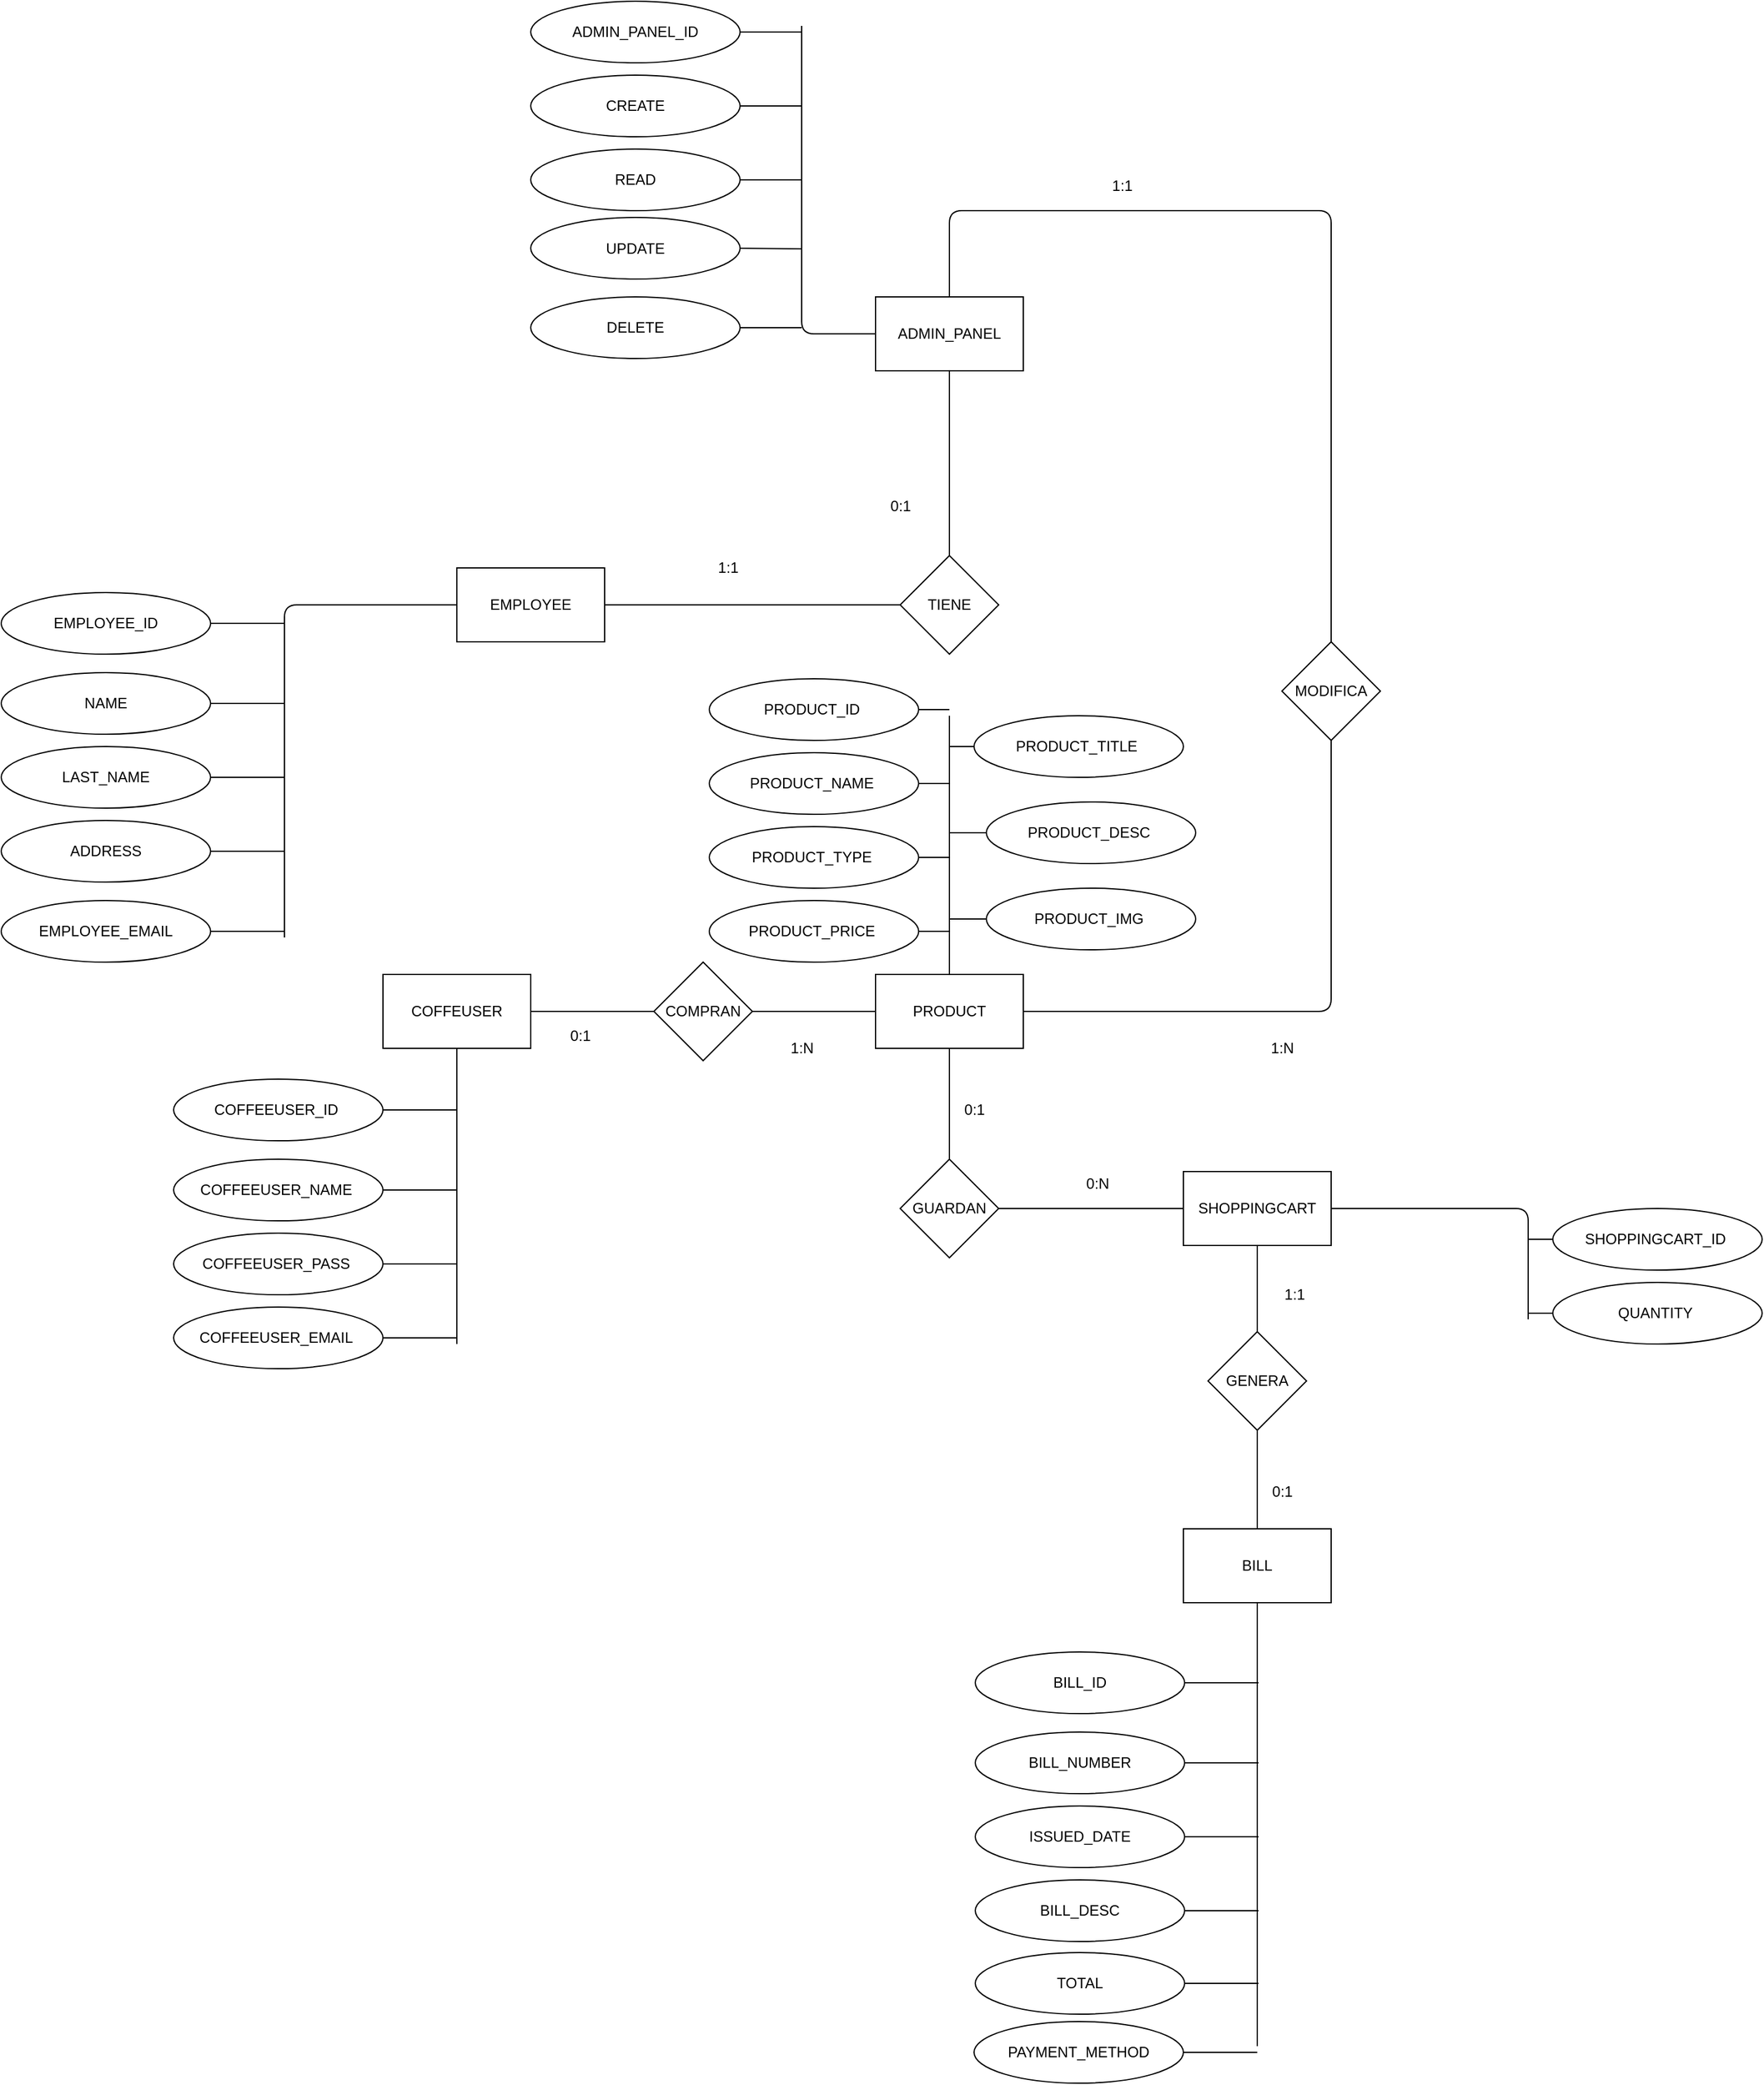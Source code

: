 <mxfile version="14.1.8" type="device"><diagram id="bRnfBLol4B7vdj-r4HLI" name="Página-1"><mxGraphModel dx="1857" dy="2025" grid="1" gridSize="10" guides="1" tooltips="1" connect="1" arrows="1" fold="1" page="1" pageScale="1" pageWidth="827" pageHeight="1169" math="0" shadow="0"><root><mxCell id="0"/><mxCell id="1" parent="0"/><mxCell id="nM8ygPVyslnDhc1QaQLG-29" value="COFFEUSER" style="rounded=0;whiteSpace=wrap;html=1;" vertex="1" parent="1"><mxGeometry x="-60" y="30" width="120" height="60" as="geometry"/></mxCell><mxCell id="nM8ygPVyslnDhc1QaQLG-31" value="PRODUCT" style="rounded=0;whiteSpace=wrap;html=1;" vertex="1" parent="1"><mxGeometry x="340" y="30" width="120" height="60" as="geometry"/></mxCell><mxCell id="nM8ygPVyslnDhc1QaQLG-34" value="COMPRAN" style="rhombus;whiteSpace=wrap;html=1;" vertex="1" parent="1"><mxGeometry x="160" y="20" width="80" height="80" as="geometry"/></mxCell><mxCell id="nM8ygPVyslnDhc1QaQLG-35" value="SHOPPINGCART" style="rounded=0;whiteSpace=wrap;html=1;" vertex="1" parent="1"><mxGeometry x="590" y="190" width="120" height="60" as="geometry"/></mxCell><mxCell id="nM8ygPVyslnDhc1QaQLG-39" value="ADMIN_PANEL" style="rounded=0;whiteSpace=wrap;html=1;" vertex="1" parent="1"><mxGeometry x="340" y="-520" width="120" height="60" as="geometry"/></mxCell><mxCell id="nM8ygPVyslnDhc1QaQLG-40" value="TIENE" style="rhombus;whiteSpace=wrap;html=1;" vertex="1" parent="1"><mxGeometry x="360" y="-310" width="80" height="80" as="geometry"/></mxCell><mxCell id="nM8ygPVyslnDhc1QaQLG-47" value="" style="endArrow=none;html=1;entryX=0;entryY=0.5;entryDx=0;entryDy=0;exitX=1;exitY=0.5;exitDx=0;exitDy=0;" edge="1" parent="1" target="nM8ygPVyslnDhc1QaQLG-31"><mxGeometry width="50" height="50" relative="1" as="geometry"><mxPoint x="240" y="60" as="sourcePoint"/><mxPoint x="200" y="-110" as="targetPoint"/></mxGeometry></mxCell><mxCell id="nM8ygPVyslnDhc1QaQLG-52" value="" style="endArrow=none;html=1;entryX=0.5;entryY=1;entryDx=0;entryDy=0;exitX=0.5;exitY=0;exitDx=0;exitDy=0;" edge="1" parent="1" source="nM8ygPVyslnDhc1QaQLG-40" target="nM8ygPVyslnDhc1QaQLG-39"><mxGeometry width="50" height="50" relative="1" as="geometry"><mxPoint x="270" y="-140" as="sourcePoint"/><mxPoint x="340" y="-210" as="targetPoint"/></mxGeometry></mxCell><mxCell id="nM8ygPVyslnDhc1QaQLG-60" value="" style="endArrow=none;html=1;entryX=1;entryY=0.5;entryDx=0;entryDy=0;exitX=0;exitY=0.5;exitDx=0;exitDy=0;" edge="1" parent="1" source="nM8ygPVyslnDhc1QaQLG-34" target="nM8ygPVyslnDhc1QaQLG-29"><mxGeometry width="50" height="50" relative="1" as="geometry"><mxPoint x="140" y="220" as="sourcePoint"/><mxPoint x="190" y="170" as="targetPoint"/></mxGeometry></mxCell><mxCell id="nM8ygPVyslnDhc1QaQLG-63" value="GENERA" style="rhombus;whiteSpace=wrap;html=1;" vertex="1" parent="1"><mxGeometry x="610" y="320" width="80" height="80" as="geometry"/></mxCell><mxCell id="nM8ygPVyslnDhc1QaQLG-64" value="BILL" style="rounded=0;whiteSpace=wrap;html=1;" vertex="1" parent="1"><mxGeometry x="590" y="480" width="120" height="60" as="geometry"/></mxCell><mxCell id="nM8ygPVyslnDhc1QaQLG-65" value="" style="endArrow=none;html=1;entryX=0.5;entryY=1;entryDx=0;entryDy=0;exitX=0.5;exitY=0;exitDx=0;exitDy=0;" edge="1" parent="1" source="nM8ygPVyslnDhc1QaQLG-63" target="nM8ygPVyslnDhc1QaQLG-35"><mxGeometry width="50" height="50" relative="1" as="geometry"><mxPoint x="720" y="330" as="sourcePoint"/><mxPoint x="820" y="330" as="targetPoint"/></mxGeometry></mxCell><mxCell id="nM8ygPVyslnDhc1QaQLG-66" value="" style="endArrow=none;html=1;entryX=0.5;entryY=1;entryDx=0;entryDy=0;exitX=0.5;exitY=0;exitDx=0;exitDy=0;" edge="1" parent="1" source="nM8ygPVyslnDhc1QaQLG-64" target="nM8ygPVyslnDhc1QaQLG-63"><mxGeometry width="50" height="50" relative="1" as="geometry"><mxPoint x="780" y="460" as="sourcePoint"/><mxPoint x="880" y="460" as="targetPoint"/></mxGeometry></mxCell><mxCell id="nM8ygPVyslnDhc1QaQLG-75" value="GUARDAN" style="rhombus;whiteSpace=wrap;html=1;" vertex="1" parent="1"><mxGeometry x="360" y="180" width="80" height="80" as="geometry"/></mxCell><mxCell id="nM8ygPVyslnDhc1QaQLG-76" value="" style="endArrow=none;html=1;entryX=0;entryY=0.5;entryDx=0;entryDy=0;exitX=1;exitY=0.5;exitDx=0;exitDy=0;" edge="1" parent="1" source="nM8ygPVyslnDhc1QaQLG-75" target="nM8ygPVyslnDhc1QaQLG-35"><mxGeometry width="50" height="50" relative="1" as="geometry"><mxPoint x="470" y="270" as="sourcePoint"/><mxPoint x="520" y="220" as="targetPoint"/></mxGeometry></mxCell><mxCell id="nM8ygPVyslnDhc1QaQLG-77" value="" style="endArrow=none;html=1;entryX=0.5;entryY=1;entryDx=0;entryDy=0;exitX=0.5;exitY=0;exitDx=0;exitDy=0;" edge="1" parent="1" source="nM8ygPVyslnDhc1QaQLG-75" target="nM8ygPVyslnDhc1QaQLG-31"><mxGeometry width="50" height="50" relative="1" as="geometry"><mxPoint x="360" y="300" as="sourcePoint"/><mxPoint x="410" y="250" as="targetPoint"/></mxGeometry></mxCell><mxCell id="nM8ygPVyslnDhc1QaQLG-80" value="EMPLOYEE" style="rounded=0;whiteSpace=wrap;html=1;" vertex="1" parent="1"><mxGeometry y="-300" width="120" height="60" as="geometry"/></mxCell><mxCell id="nM8ygPVyslnDhc1QaQLG-81" value="" style="endArrow=none;html=1;entryX=0;entryY=0.5;entryDx=0;entryDy=0;exitX=1;exitY=0.5;exitDx=0;exitDy=0;" edge="1" parent="1" source="nM8ygPVyslnDhc1QaQLG-80" target="nM8ygPVyslnDhc1QaQLG-40"><mxGeometry width="50" height="50" relative="1" as="geometry"><mxPoint x="-180" y="-150" as="sourcePoint"/><mxPoint x="-130" y="-200" as="targetPoint"/></mxGeometry></mxCell><mxCell id="nM8ygPVyslnDhc1QaQLG-82" value="MODIFICA" style="rhombus;whiteSpace=wrap;html=1;" vertex="1" parent="1"><mxGeometry x="670" y="-240" width="80" height="80" as="geometry"/></mxCell><mxCell id="nM8ygPVyslnDhc1QaQLG-83" value="" style="endArrow=none;html=1;exitX=1;exitY=0.5;exitDx=0;exitDy=0;entryX=0.5;entryY=1;entryDx=0;entryDy=0;" edge="1" parent="1" source="nM8ygPVyslnDhc1QaQLG-31" target="nM8ygPVyslnDhc1QaQLG-82"><mxGeometry width="50" height="50" relative="1" as="geometry"><mxPoint x="520" y="70" as="sourcePoint"/><mxPoint x="570" y="20" as="targetPoint"/><Array as="points"><mxPoint x="710" y="60"/></Array></mxGeometry></mxCell><mxCell id="nM8ygPVyslnDhc1QaQLG-84" value="" style="endArrow=none;html=1;exitX=0.5;exitY=0;exitDx=0;exitDy=0;entryX=0.5;entryY=0;entryDx=0;entryDy=0;" edge="1" parent="1" source="nM8ygPVyslnDhc1QaQLG-82" target="nM8ygPVyslnDhc1QaQLG-39"><mxGeometry width="50" height="50" relative="1" as="geometry"><mxPoint x="620" y="-360" as="sourcePoint"/><mxPoint x="670" y="-410" as="targetPoint"/><Array as="points"><mxPoint x="710" y="-590"/><mxPoint x="400" y="-590"/></Array></mxGeometry></mxCell><mxCell id="nM8ygPVyslnDhc1QaQLG-87" value="0:1" style="text;html=1;align=center;verticalAlign=middle;resizable=0;points=[];autosize=1;" vertex="1" parent="1"><mxGeometry x="345" y="-360" width="30" height="20" as="geometry"/></mxCell><mxCell id="nM8ygPVyslnDhc1QaQLG-89" value="1:N" style="text;html=1;align=center;verticalAlign=middle;resizable=0;points=[];autosize=1;" vertex="1" parent="1"><mxGeometry x="655" y="80" width="30" height="20" as="geometry"/></mxCell><mxCell id="nM8ygPVyslnDhc1QaQLG-90" value="1:N" style="text;html=1;align=center;verticalAlign=middle;resizable=0;points=[];autosize=1;" vertex="1" parent="1"><mxGeometry x="265" y="80" width="30" height="20" as="geometry"/></mxCell><mxCell id="nM8ygPVyslnDhc1QaQLG-91" value="0:1" style="text;html=1;align=center;verticalAlign=middle;resizable=0;points=[];autosize=1;" vertex="1" parent="1"><mxGeometry x="85" y="70" width="30" height="20" as="geometry"/></mxCell><mxCell id="nM8ygPVyslnDhc1QaQLG-92" value="1:1" style="text;html=1;align=center;verticalAlign=middle;resizable=0;points=[];autosize=1;" vertex="1" parent="1"><mxGeometry x="205" y="-310" width="30" height="20" as="geometry"/></mxCell><mxCell id="nM8ygPVyslnDhc1QaQLG-93" value="0:1" style="text;html=1;align=center;verticalAlign=middle;resizable=0;points=[];autosize=1;" vertex="1" parent="1"><mxGeometry x="405" y="130" width="30" height="20" as="geometry"/></mxCell><mxCell id="nM8ygPVyslnDhc1QaQLG-94" value="0:N" style="text;html=1;align=center;verticalAlign=middle;resizable=0;points=[];autosize=1;" vertex="1" parent="1"><mxGeometry x="505" y="190" width="30" height="20" as="geometry"/></mxCell><mxCell id="nM8ygPVyslnDhc1QaQLG-95" value="1:1" style="text;html=1;align=center;verticalAlign=middle;resizable=0;points=[];autosize=1;" vertex="1" parent="1"><mxGeometry x="665" y="280" width="30" height="20" as="geometry"/></mxCell><mxCell id="nM8ygPVyslnDhc1QaQLG-96" value="0:1" style="text;html=1;align=center;verticalAlign=middle;resizable=0;points=[];autosize=1;" vertex="1" parent="1"><mxGeometry x="655" y="440" width="30" height="20" as="geometry"/></mxCell><mxCell id="nM8ygPVyslnDhc1QaQLG-97" value="1:1" style="text;html=1;align=center;verticalAlign=middle;resizable=0;points=[];autosize=1;" vertex="1" parent="1"><mxGeometry x="525" y="-620" width="30" height="20" as="geometry"/></mxCell><mxCell id="nM8ygPVyslnDhc1QaQLG-98" value="" style="endArrow=none;html=1;entryX=0.5;entryY=1;entryDx=0;entryDy=0;" edge="1" parent="1" target="nM8ygPVyslnDhc1QaQLG-29"><mxGeometry width="50" height="50" relative="1" as="geometry"><mxPoint y="330" as="sourcePoint"/><mxPoint x="-60" y="210" as="targetPoint"/></mxGeometry></mxCell><mxCell id="nM8ygPVyslnDhc1QaQLG-99" value="" style="endArrow=none;html=1;exitX=1;exitY=0.5;exitDx=0;exitDy=0;" edge="1" parent="1" source="nM8ygPVyslnDhc1QaQLG-100"><mxGeometry width="50" height="50" relative="1" as="geometry"><mxPoint x="-60" y="140" as="sourcePoint"/><mxPoint y="140" as="targetPoint"/></mxGeometry></mxCell><mxCell id="nM8ygPVyslnDhc1QaQLG-100" value="COFFEEUSER_ID&amp;nbsp;" style="ellipse;whiteSpace=wrap;html=1;" vertex="1" parent="1"><mxGeometry x="-230" y="115" width="170" height="50" as="geometry"/></mxCell><mxCell id="nM8ygPVyslnDhc1QaQLG-101" value="" style="endArrow=none;html=1;exitX=1;exitY=0.5;exitDx=0;exitDy=0;" edge="1" parent="1" source="nM8ygPVyslnDhc1QaQLG-102"><mxGeometry width="50" height="50" relative="1" as="geometry"><mxPoint x="-60" y="205" as="sourcePoint"/><mxPoint y="205" as="targetPoint"/></mxGeometry></mxCell><mxCell id="nM8ygPVyslnDhc1QaQLG-102" value="COFFEEUSER_NAME&amp;nbsp;" style="ellipse;whiteSpace=wrap;html=1;" vertex="1" parent="1"><mxGeometry x="-230" y="180" width="170" height="50" as="geometry"/></mxCell><mxCell id="nM8ygPVyslnDhc1QaQLG-103" value="" style="endArrow=none;html=1;exitX=1;exitY=0.5;exitDx=0;exitDy=0;" edge="1" parent="1" source="nM8ygPVyslnDhc1QaQLG-104"><mxGeometry width="50" height="50" relative="1" as="geometry"><mxPoint x="-60" y="265" as="sourcePoint"/><mxPoint y="265" as="targetPoint"/></mxGeometry></mxCell><mxCell id="nM8ygPVyslnDhc1QaQLG-104" value="COFFEEUSER_PASS&amp;nbsp;" style="ellipse;whiteSpace=wrap;html=1;" vertex="1" parent="1"><mxGeometry x="-230" y="240" width="170" height="50" as="geometry"/></mxCell><mxCell id="nM8ygPVyslnDhc1QaQLG-105" value="" style="endArrow=none;html=1;exitX=1;exitY=0.5;exitDx=0;exitDy=0;" edge="1" parent="1" source="nM8ygPVyslnDhc1QaQLG-106"><mxGeometry width="50" height="50" relative="1" as="geometry"><mxPoint x="-60" y="325" as="sourcePoint"/><mxPoint y="325" as="targetPoint"/></mxGeometry></mxCell><mxCell id="nM8ygPVyslnDhc1QaQLG-106" value="COFFEEUSER_EMAIL&amp;nbsp;" style="ellipse;whiteSpace=wrap;html=1;" vertex="1" parent="1"><mxGeometry x="-230" y="300" width="170" height="50" as="geometry"/></mxCell><mxCell id="nM8ygPVyslnDhc1QaQLG-109" value="" style="endArrow=none;html=1;exitX=1;exitY=0.5;exitDx=0;exitDy=0;" edge="1" parent="1" source="nM8ygPVyslnDhc1QaQLG-35"><mxGeometry width="50" height="50" relative="1" as="geometry"><mxPoint x="740" y="270" as="sourcePoint"/><mxPoint x="870" y="310" as="targetPoint"/><Array as="points"><mxPoint x="870" y="220"/></Array></mxGeometry></mxCell><mxCell id="nM8ygPVyslnDhc1QaQLG-113" value="" style="endArrow=none;html=1;exitX=0;exitY=0.5;exitDx=0;exitDy=0;" edge="1" source="nM8ygPVyslnDhc1QaQLG-114" parent="1"><mxGeometry width="50" height="50" relative="1" as="geometry"><mxPoint x="1070" y="295" as="sourcePoint"/><mxPoint x="870" y="245" as="targetPoint"/></mxGeometry></mxCell><mxCell id="nM8ygPVyslnDhc1QaQLG-114" value="SHOPPINGCART_ID&amp;nbsp;" style="ellipse;whiteSpace=wrap;html=1;" vertex="1" parent="1"><mxGeometry x="890" y="220" width="170" height="50" as="geometry"/></mxCell><mxCell id="nM8ygPVyslnDhc1QaQLG-115" value="" style="endArrow=none;html=1;exitX=0;exitY=0.5;exitDx=0;exitDy=0;" edge="1" parent="1" source="nM8ygPVyslnDhc1QaQLG-116"><mxGeometry width="50" height="50" relative="1" as="geometry"><mxPoint x="1070" y="355" as="sourcePoint"/><mxPoint x="870" y="305" as="targetPoint"/></mxGeometry></mxCell><mxCell id="nM8ygPVyslnDhc1QaQLG-116" value="QUANTITY&amp;nbsp;" style="ellipse;whiteSpace=wrap;html=1;" vertex="1" parent="1"><mxGeometry x="890" y="280" width="170" height="50" as="geometry"/></mxCell><mxCell id="nM8ygPVyslnDhc1QaQLG-121" value="" style="endArrow=none;html=1;exitX=0.5;exitY=0;exitDx=0;exitDy=0;" edge="1" parent="1" source="nM8ygPVyslnDhc1QaQLG-31"><mxGeometry width="50" height="50" relative="1" as="geometry"><mxPoint x="390" y="10" as="sourcePoint"/><mxPoint x="400" y="-180" as="targetPoint"/><Array as="points"><mxPoint x="400" y="-40"/></Array></mxGeometry></mxCell><mxCell id="nM8ygPVyslnDhc1QaQLG-124" value="" style="endArrow=none;html=1;exitX=0;exitY=0.5;exitDx=0;exitDy=0;" edge="1" source="nM8ygPVyslnDhc1QaQLG-125" parent="1"><mxGeometry width="50" height="50" relative="1" as="geometry"><mxPoint x="600" y="-85" as="sourcePoint"/><mxPoint x="400" y="-155" as="targetPoint"/></mxGeometry></mxCell><mxCell id="nM8ygPVyslnDhc1QaQLG-125" value="PRODUCT_TITLE&amp;nbsp;" style="ellipse;whiteSpace=wrap;html=1;" vertex="1" parent="1"><mxGeometry x="420" y="-180" width="170" height="50" as="geometry"/></mxCell><mxCell id="nM8ygPVyslnDhc1QaQLG-128" value="" style="endArrow=none;html=1;exitX=0;exitY=0.5;exitDx=0;exitDy=0;" edge="1" source="nM8ygPVyslnDhc1QaQLG-129" parent="1"><mxGeometry width="50" height="50" relative="1" as="geometry"><mxPoint x="600" y="-25" as="sourcePoint"/><mxPoint x="400" y="-85" as="targetPoint"/></mxGeometry></mxCell><mxCell id="nM8ygPVyslnDhc1QaQLG-129" value="PRODUCT_DESC&amp;nbsp;" style="ellipse;whiteSpace=wrap;html=1;" vertex="1" parent="1"><mxGeometry x="430" y="-110" width="170" height="50" as="geometry"/></mxCell><mxCell id="nM8ygPVyslnDhc1QaQLG-130" value="" style="endArrow=none;html=1;exitX=0;exitY=0.5;exitDx=0;exitDy=0;" edge="1" source="nM8ygPVyslnDhc1QaQLG-131" parent="1"><mxGeometry width="50" height="50" relative="1" as="geometry"><mxPoint x="600" y="55" as="sourcePoint"/><mxPoint x="400" y="-15" as="targetPoint"/></mxGeometry></mxCell><mxCell id="nM8ygPVyslnDhc1QaQLG-131" value="PRODUCT_IMG&amp;nbsp;" style="ellipse;whiteSpace=wrap;html=1;" vertex="1" parent="1"><mxGeometry x="430" y="-40" width="170" height="50" as="geometry"/></mxCell><mxCell id="nM8ygPVyslnDhc1QaQLG-134" value="" style="endArrow=none;html=1;entryX=1;entryY=0.5;entryDx=0;entryDy=0;" edge="1" parent="1" target="nM8ygPVyslnDhc1QaQLG-135"><mxGeometry width="50" height="50" relative="1" as="geometry"><mxPoint x="400" y="-125" as="sourcePoint"/><mxPoint x="185" y="-105" as="targetPoint"/></mxGeometry></mxCell><mxCell id="nM8ygPVyslnDhc1QaQLG-135" value="PRODUCT_NAME&amp;nbsp;" style="ellipse;whiteSpace=wrap;html=1;" vertex="1" parent="1"><mxGeometry x="205" y="-150" width="170" height="50" as="geometry"/></mxCell><mxCell id="nM8ygPVyslnDhc1QaQLG-137" value="" style="endArrow=none;html=1;entryX=1;entryY=0.5;entryDx=0;entryDy=0;" edge="1" target="nM8ygPVyslnDhc1QaQLG-138" parent="1"><mxGeometry width="50" height="50" relative="1" as="geometry"><mxPoint x="400" y="-5" as="sourcePoint"/><mxPoint x="185" y="-5" as="targetPoint"/></mxGeometry></mxCell><mxCell id="nM8ygPVyslnDhc1QaQLG-138" value="PRODUCT_PRICE&amp;nbsp;" style="ellipse;whiteSpace=wrap;html=1;" vertex="1" parent="1"><mxGeometry x="205" y="-30" width="170" height="50" as="geometry"/></mxCell><mxCell id="nM8ygPVyslnDhc1QaQLG-139" value="" style="endArrow=none;html=1;entryX=1;entryY=0.5;entryDx=0;entryDy=0;" edge="1" target="nM8ygPVyslnDhc1QaQLG-140" parent="1"><mxGeometry width="50" height="50" relative="1" as="geometry"><mxPoint x="400" y="-185" as="sourcePoint"/><mxPoint x="185" y="-165" as="targetPoint"/></mxGeometry></mxCell><mxCell id="nM8ygPVyslnDhc1QaQLG-140" value="PRODUCT_ID&amp;nbsp;" style="ellipse;whiteSpace=wrap;html=1;" vertex="1" parent="1"><mxGeometry x="205" y="-210" width="170" height="50" as="geometry"/></mxCell><mxCell id="nM8ygPVyslnDhc1QaQLG-141" value="" style="endArrow=none;html=1;entryX=1;entryY=0.5;entryDx=0;entryDy=0;" edge="1" target="nM8ygPVyslnDhc1QaQLG-142" parent="1"><mxGeometry width="50" height="50" relative="1" as="geometry"><mxPoint x="400" y="-65" as="sourcePoint"/><mxPoint x="185" y="-55" as="targetPoint"/></mxGeometry></mxCell><mxCell id="nM8ygPVyslnDhc1QaQLG-142" value="PRODUCT_TYPE&amp;nbsp;" style="ellipse;whiteSpace=wrap;html=1;" vertex="1" parent="1"><mxGeometry x="205" y="-90" width="170" height="50" as="geometry"/></mxCell><mxCell id="nM8ygPVyslnDhc1QaQLG-143" value="" style="endArrow=none;html=1;entryX=0;entryY=0.5;entryDx=0;entryDy=0;" edge="1" parent="1" target="nM8ygPVyslnDhc1QaQLG-39"><mxGeometry width="50" height="50" relative="1" as="geometry"><mxPoint x="280" y="-740" as="sourcePoint"/><mxPoint x="280" y="-470" as="targetPoint"/><Array as="points"><mxPoint x="280" y="-490"/></Array></mxGeometry></mxCell><mxCell id="nM8ygPVyslnDhc1QaQLG-144" value="CREATE" style="ellipse;whiteSpace=wrap;html=1;" vertex="1" parent="1"><mxGeometry x="60" y="-700" width="170" height="50" as="geometry"/></mxCell><mxCell id="nM8ygPVyslnDhc1QaQLG-145" value="" style="endArrow=none;html=1;exitX=1;exitY=0.5;exitDx=0;exitDy=0;" edge="1" parent="1" source="nM8ygPVyslnDhc1QaQLG-144"><mxGeometry width="50" height="50" relative="1" as="geometry"><mxPoint x="250" y="-600" as="sourcePoint"/><mxPoint x="280" y="-675" as="targetPoint"/></mxGeometry></mxCell><mxCell id="nM8ygPVyslnDhc1QaQLG-146" value="READ" style="ellipse;whiteSpace=wrap;html=1;" vertex="1" parent="1"><mxGeometry x="60" y="-640" width="170" height="50" as="geometry"/></mxCell><mxCell id="nM8ygPVyslnDhc1QaQLG-147" value="" style="endArrow=none;html=1;exitX=1;exitY=0.5;exitDx=0;exitDy=0;" edge="1" source="nM8ygPVyslnDhc1QaQLG-146" parent="1"><mxGeometry width="50" height="50" relative="1" as="geometry"><mxPoint x="250" y="-540" as="sourcePoint"/><mxPoint x="280" y="-615" as="targetPoint"/></mxGeometry></mxCell><mxCell id="nM8ygPVyslnDhc1QaQLG-148" value="UPDATE" style="ellipse;whiteSpace=wrap;html=1;" vertex="1" parent="1"><mxGeometry x="60" y="-584.5" width="170" height="50" as="geometry"/></mxCell><mxCell id="nM8ygPVyslnDhc1QaQLG-149" value="" style="endArrow=none;html=1;exitX=1;exitY=0.5;exitDx=0;exitDy=0;" edge="1" source="nM8ygPVyslnDhc1QaQLG-148" parent="1"><mxGeometry width="50" height="50" relative="1" as="geometry"><mxPoint x="250" y="-484" as="sourcePoint"/><mxPoint x="280" y="-559" as="targetPoint"/></mxGeometry></mxCell><mxCell id="nM8ygPVyslnDhc1QaQLG-150" value="DELETE" style="ellipse;whiteSpace=wrap;html=1;" vertex="1" parent="1"><mxGeometry x="60" y="-520" width="170" height="50" as="geometry"/></mxCell><mxCell id="nM8ygPVyslnDhc1QaQLG-151" value="" style="endArrow=none;html=1;exitX=1;exitY=0.5;exitDx=0;exitDy=0;" edge="1" source="nM8ygPVyslnDhc1QaQLG-150" parent="1"><mxGeometry width="50" height="50" relative="1" as="geometry"><mxPoint x="250" y="-420" as="sourcePoint"/><mxPoint x="280" y="-495" as="targetPoint"/></mxGeometry></mxCell><mxCell id="nM8ygPVyslnDhc1QaQLG-153" value="" style="endArrow=none;html=1;exitX=1;exitY=0.5;exitDx=0;exitDy=0;" edge="1" source="nM8ygPVyslnDhc1QaQLG-154" parent="1"><mxGeometry width="50" height="50" relative="1" as="geometry"><mxPoint x="591" y="605" as="sourcePoint"/><mxPoint x="651" y="605" as="targetPoint"/></mxGeometry></mxCell><mxCell id="nM8ygPVyslnDhc1QaQLG-154" value="BILL_ID" style="ellipse;whiteSpace=wrap;html=1;" vertex="1" parent="1"><mxGeometry x="421" y="580" width="170" height="50" as="geometry"/></mxCell><mxCell id="nM8ygPVyslnDhc1QaQLG-155" value="" style="endArrow=none;html=1;exitX=1;exitY=0.5;exitDx=0;exitDy=0;" edge="1" source="nM8ygPVyslnDhc1QaQLG-156" parent="1"><mxGeometry width="50" height="50" relative="1" as="geometry"><mxPoint x="591" y="670" as="sourcePoint"/><mxPoint x="651" y="670" as="targetPoint"/></mxGeometry></mxCell><mxCell id="nM8ygPVyslnDhc1QaQLG-156" value="BILL_NUMBER" style="ellipse;whiteSpace=wrap;html=1;" vertex="1" parent="1"><mxGeometry x="421" y="645" width="170" height="50" as="geometry"/></mxCell><mxCell id="nM8ygPVyslnDhc1QaQLG-157" value="" style="endArrow=none;html=1;exitX=1;exitY=0.5;exitDx=0;exitDy=0;" edge="1" source="nM8ygPVyslnDhc1QaQLG-158" parent="1"><mxGeometry width="50" height="50" relative="1" as="geometry"><mxPoint x="591" y="730" as="sourcePoint"/><mxPoint x="651" y="730" as="targetPoint"/></mxGeometry></mxCell><mxCell id="nM8ygPVyslnDhc1QaQLG-158" value="ISSUED_DATE" style="ellipse;whiteSpace=wrap;html=1;" vertex="1" parent="1"><mxGeometry x="421" y="705" width="170" height="50" as="geometry"/></mxCell><mxCell id="nM8ygPVyslnDhc1QaQLG-159" value="" style="endArrow=none;html=1;exitX=1;exitY=0.5;exitDx=0;exitDy=0;" edge="1" source="nM8ygPVyslnDhc1QaQLG-160" parent="1"><mxGeometry width="50" height="50" relative="1" as="geometry"><mxPoint x="591" y="790" as="sourcePoint"/><mxPoint x="651" y="790" as="targetPoint"/></mxGeometry></mxCell><mxCell id="nM8ygPVyslnDhc1QaQLG-160" value="BILL_DESC" style="ellipse;whiteSpace=wrap;html=1;" vertex="1" parent="1"><mxGeometry x="421" y="765" width="170" height="50" as="geometry"/></mxCell><mxCell id="nM8ygPVyslnDhc1QaQLG-161" value="" style="endArrow=none;html=1;entryX=0.5;entryY=1;entryDx=0;entryDy=0;" edge="1" parent="1" target="nM8ygPVyslnDhc1QaQLG-64"><mxGeometry width="50" height="50" relative="1" as="geometry"><mxPoint x="650" y="900" as="sourcePoint"/><mxPoint x="760" y="590" as="targetPoint"/></mxGeometry></mxCell><mxCell id="nM8ygPVyslnDhc1QaQLG-162" value="" style="endArrow=none;html=1;exitX=1;exitY=0.5;exitDx=0;exitDy=0;" edge="1" parent="1" source="nM8ygPVyslnDhc1QaQLG-163"><mxGeometry width="50" height="50" relative="1" as="geometry"><mxPoint x="591" y="849" as="sourcePoint"/><mxPoint x="651" y="849" as="targetPoint"/></mxGeometry></mxCell><mxCell id="nM8ygPVyslnDhc1QaQLG-163" value="TOTAL" style="ellipse;whiteSpace=wrap;html=1;" vertex="1" parent="1"><mxGeometry x="421" y="824" width="170" height="50" as="geometry"/></mxCell><mxCell id="nM8ygPVyslnDhc1QaQLG-164" value="" style="endArrow=none;html=1;exitX=1;exitY=0.5;exitDx=0;exitDy=0;" edge="1" source="nM8ygPVyslnDhc1QaQLG-165" parent="1"><mxGeometry width="50" height="50" relative="1" as="geometry"><mxPoint x="590" y="905" as="sourcePoint"/><mxPoint x="650" y="905" as="targetPoint"/></mxGeometry></mxCell><mxCell id="nM8ygPVyslnDhc1QaQLG-165" value="PAYMENT_METHOD" style="ellipse;whiteSpace=wrap;html=1;" vertex="1" parent="1"><mxGeometry x="420" y="880" width="170" height="50" as="geometry"/></mxCell><mxCell id="nM8ygPVyslnDhc1QaQLG-166" value="" style="endArrow=none;html=1;entryX=0;entryY=0.5;entryDx=0;entryDy=0;" edge="1" parent="1" target="nM8ygPVyslnDhc1QaQLG-80"><mxGeometry width="50" height="50" relative="1" as="geometry"><mxPoint x="-140" as="sourcePoint"/><mxPoint x="-110" y="-240" as="targetPoint"/><Array as="points"><mxPoint x="-140" y="-270"/></Array></mxGeometry></mxCell><mxCell id="nM8ygPVyslnDhc1QaQLG-167" value="" style="endArrow=none;html=1;exitX=1;exitY=0.5;exitDx=0;exitDy=0;" edge="1" source="nM8ygPVyslnDhc1QaQLG-168" parent="1"><mxGeometry width="50" height="50" relative="1" as="geometry"><mxPoint x="-200" y="-255" as="sourcePoint"/><mxPoint x="-140" y="-255" as="targetPoint"/></mxGeometry></mxCell><mxCell id="nM8ygPVyslnDhc1QaQLG-168" value="EMPLOYEE_ID" style="ellipse;whiteSpace=wrap;html=1;" vertex="1" parent="1"><mxGeometry x="-370" y="-280" width="170" height="50" as="geometry"/></mxCell><mxCell id="nM8ygPVyslnDhc1QaQLG-169" value="" style="endArrow=none;html=1;exitX=1;exitY=0.5;exitDx=0;exitDy=0;" edge="1" source="nM8ygPVyslnDhc1QaQLG-170" parent="1"><mxGeometry width="50" height="50" relative="1" as="geometry"><mxPoint x="-200" y="-190" as="sourcePoint"/><mxPoint x="-140" y="-190" as="targetPoint"/></mxGeometry></mxCell><mxCell id="nM8ygPVyslnDhc1QaQLG-170" value="NAME" style="ellipse;whiteSpace=wrap;html=1;" vertex="1" parent="1"><mxGeometry x="-370" y="-215" width="170" height="50" as="geometry"/></mxCell><mxCell id="nM8ygPVyslnDhc1QaQLG-171" value="" style="endArrow=none;html=1;exitX=1;exitY=0.5;exitDx=0;exitDy=0;" edge="1" source="nM8ygPVyslnDhc1QaQLG-172" parent="1"><mxGeometry width="50" height="50" relative="1" as="geometry"><mxPoint x="-200" y="-130" as="sourcePoint"/><mxPoint x="-140" y="-130" as="targetPoint"/></mxGeometry></mxCell><mxCell id="nM8ygPVyslnDhc1QaQLG-172" value="LAST_NAME" style="ellipse;whiteSpace=wrap;html=1;" vertex="1" parent="1"><mxGeometry x="-370" y="-155" width="170" height="50" as="geometry"/></mxCell><mxCell id="nM8ygPVyslnDhc1QaQLG-173" value="" style="endArrow=none;html=1;exitX=1;exitY=0.5;exitDx=0;exitDy=0;" edge="1" source="nM8ygPVyslnDhc1QaQLG-174" parent="1"><mxGeometry width="50" height="50" relative="1" as="geometry"><mxPoint x="-200" y="-70" as="sourcePoint"/><mxPoint x="-140" y="-70" as="targetPoint"/></mxGeometry></mxCell><mxCell id="nM8ygPVyslnDhc1QaQLG-174" value="ADDRESS" style="ellipse;whiteSpace=wrap;html=1;" vertex="1" parent="1"><mxGeometry x="-370" y="-95" width="170" height="50" as="geometry"/></mxCell><mxCell id="nM8ygPVyslnDhc1QaQLG-175" value="" style="endArrow=none;html=1;exitX=1;exitY=0.5;exitDx=0;exitDy=0;" edge="1" source="nM8ygPVyslnDhc1QaQLG-176" parent="1"><mxGeometry width="50" height="50" relative="1" as="geometry"><mxPoint x="-200" y="-5" as="sourcePoint"/><mxPoint x="-140" y="-5" as="targetPoint"/></mxGeometry></mxCell><mxCell id="nM8ygPVyslnDhc1QaQLG-176" value="EMPLOYEE_EMAIL" style="ellipse;whiteSpace=wrap;html=1;" vertex="1" parent="1"><mxGeometry x="-370" y="-30" width="170" height="50" as="geometry"/></mxCell><mxCell id="nM8ygPVyslnDhc1QaQLG-177" value="ADMIN_PANEL_ID" style="ellipse;whiteSpace=wrap;html=1;" vertex="1" parent="1"><mxGeometry x="60" y="-760" width="170" height="50" as="geometry"/></mxCell><mxCell id="nM8ygPVyslnDhc1QaQLG-178" value="" style="endArrow=none;html=1;exitX=1;exitY=0.5;exitDx=0;exitDy=0;" edge="1" source="nM8ygPVyslnDhc1QaQLG-177" parent="1"><mxGeometry width="50" height="50" relative="1" as="geometry"><mxPoint x="250" y="-660" as="sourcePoint"/><mxPoint x="280" y="-735" as="targetPoint"/></mxGeometry></mxCell></root></mxGraphModel></diagram></mxfile>